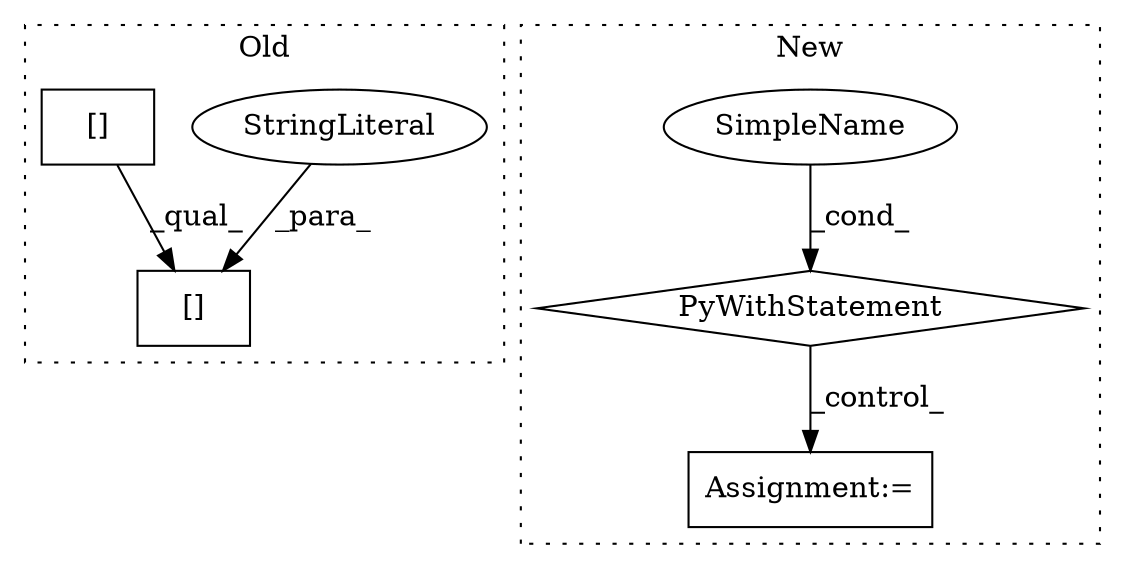 digraph G {
subgraph cluster0 {
1 [label="[]" a="2" s="3637,3666" l="21,1" shape="box"];
5 [label="StringLiteral" a="45" s="3658" l="8" shape="ellipse"];
6 [label="[]" a="2" s="3637,3656" l="8,1" shape="box"];
label = "Old";
style="dotted";
}
subgraph cluster1 {
2 [label="PyWithStatement" a="104" s="3788,3844" l="10,2" shape="diamond"];
3 [label="Assignment:=" a="7" s="3873" l="1" shape="box"];
4 [label="SimpleName" a="42" s="" l="" shape="ellipse"];
label = "New";
style="dotted";
}
2 -> 3 [label="_control_"];
4 -> 2 [label="_cond_"];
5 -> 1 [label="_para_"];
6 -> 1 [label="_qual_"];
}